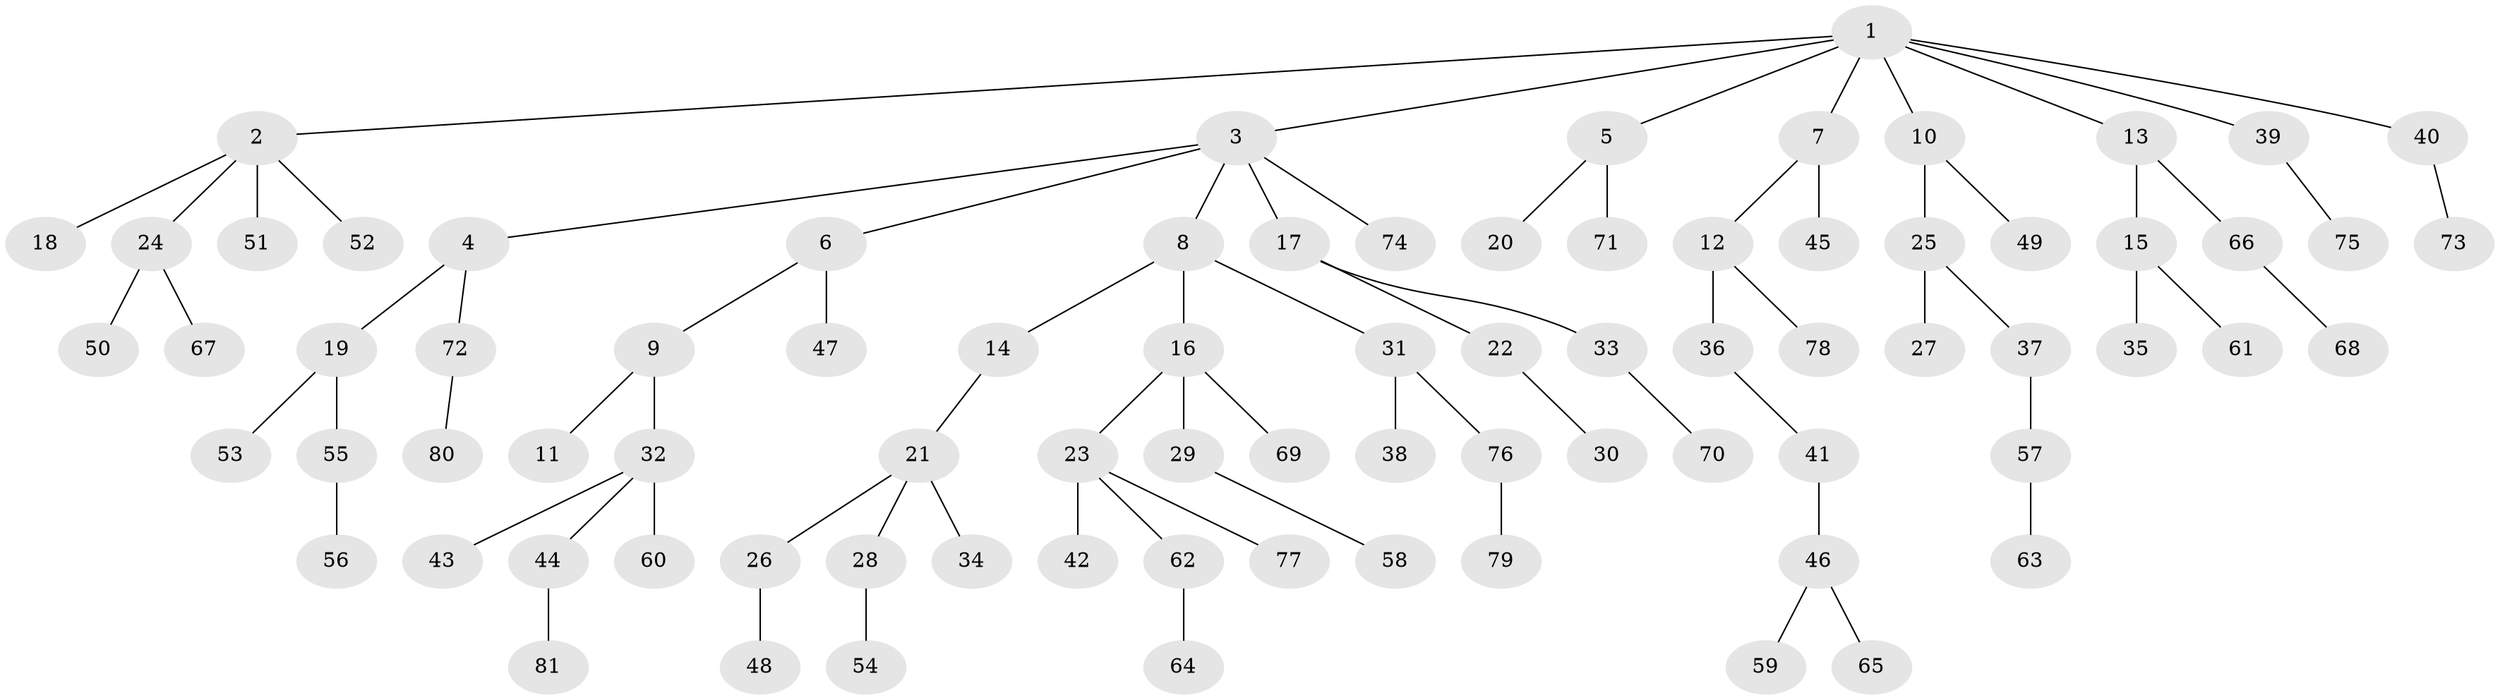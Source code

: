 // Generated by graph-tools (version 1.1) at 2025/02/03/09/25 03:02:24]
// undirected, 81 vertices, 80 edges
graph export_dot {
graph [start="1"]
  node [color=gray90,style=filled];
  1;
  2;
  3;
  4;
  5;
  6;
  7;
  8;
  9;
  10;
  11;
  12;
  13;
  14;
  15;
  16;
  17;
  18;
  19;
  20;
  21;
  22;
  23;
  24;
  25;
  26;
  27;
  28;
  29;
  30;
  31;
  32;
  33;
  34;
  35;
  36;
  37;
  38;
  39;
  40;
  41;
  42;
  43;
  44;
  45;
  46;
  47;
  48;
  49;
  50;
  51;
  52;
  53;
  54;
  55;
  56;
  57;
  58;
  59;
  60;
  61;
  62;
  63;
  64;
  65;
  66;
  67;
  68;
  69;
  70;
  71;
  72;
  73;
  74;
  75;
  76;
  77;
  78;
  79;
  80;
  81;
  1 -- 2;
  1 -- 3;
  1 -- 5;
  1 -- 7;
  1 -- 10;
  1 -- 13;
  1 -- 39;
  1 -- 40;
  2 -- 18;
  2 -- 24;
  2 -- 51;
  2 -- 52;
  3 -- 4;
  3 -- 6;
  3 -- 8;
  3 -- 17;
  3 -- 74;
  4 -- 19;
  4 -- 72;
  5 -- 20;
  5 -- 71;
  6 -- 9;
  6 -- 47;
  7 -- 12;
  7 -- 45;
  8 -- 14;
  8 -- 16;
  8 -- 31;
  9 -- 11;
  9 -- 32;
  10 -- 25;
  10 -- 49;
  12 -- 36;
  12 -- 78;
  13 -- 15;
  13 -- 66;
  14 -- 21;
  15 -- 35;
  15 -- 61;
  16 -- 23;
  16 -- 29;
  16 -- 69;
  17 -- 22;
  17 -- 33;
  19 -- 53;
  19 -- 55;
  21 -- 26;
  21 -- 28;
  21 -- 34;
  22 -- 30;
  23 -- 42;
  23 -- 62;
  23 -- 77;
  24 -- 50;
  24 -- 67;
  25 -- 27;
  25 -- 37;
  26 -- 48;
  28 -- 54;
  29 -- 58;
  31 -- 38;
  31 -- 76;
  32 -- 43;
  32 -- 44;
  32 -- 60;
  33 -- 70;
  36 -- 41;
  37 -- 57;
  39 -- 75;
  40 -- 73;
  41 -- 46;
  44 -- 81;
  46 -- 59;
  46 -- 65;
  55 -- 56;
  57 -- 63;
  62 -- 64;
  66 -- 68;
  72 -- 80;
  76 -- 79;
}
